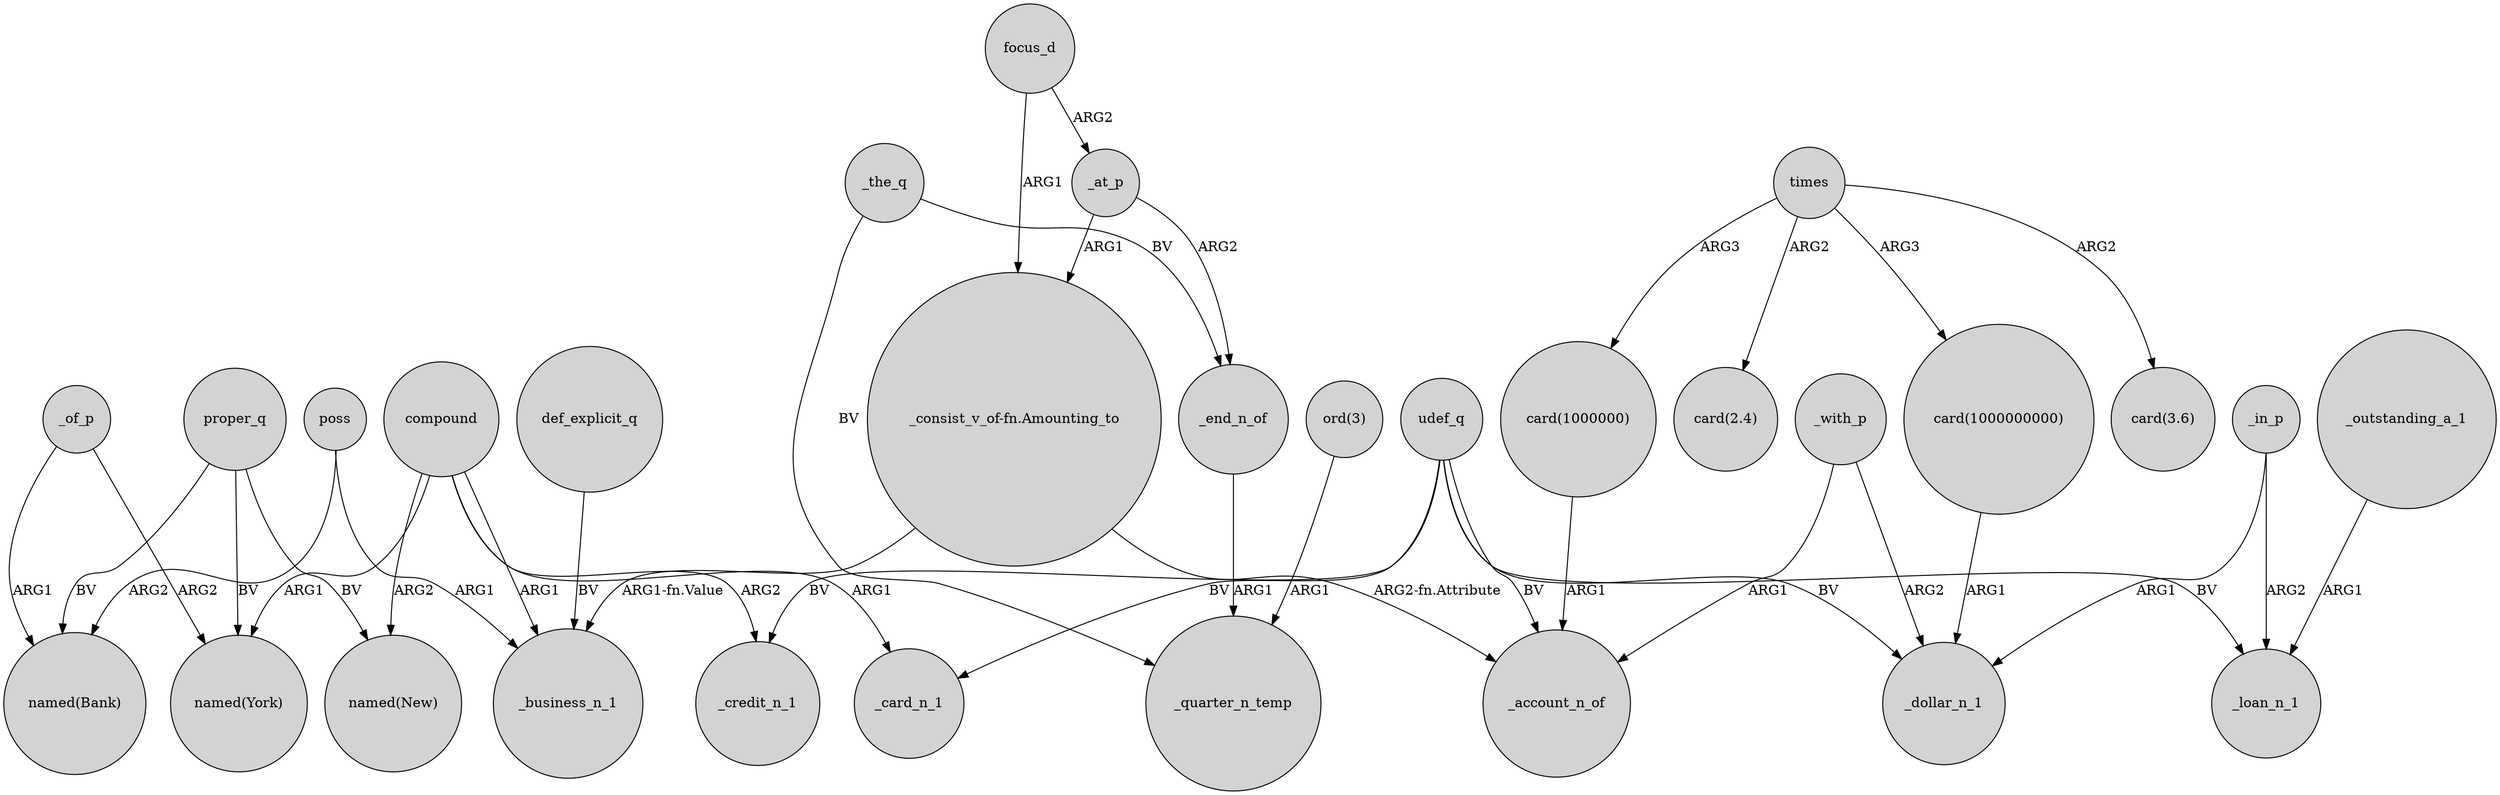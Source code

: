digraph {
	node [shape=circle style=filled]
	"card(1000000)" -> _account_n_of [label=ARG1]
	udef_q -> _card_n_1 [label=BV]
	"card(1000000000)" -> _dollar_n_1 [label=ARG1]
	def_explicit_q -> _business_n_1 [label=BV]
	_at_p -> _end_n_of [label=ARG2]
	poss -> _business_n_1 [label=ARG1]
	compound -> _card_n_1 [label=ARG1]
	"ord(3)" -> _quarter_n_temp [label=ARG1]
	compound -> "named(New)" [label=ARG2]
	udef_q -> _loan_n_1 [label=BV]
	proper_q -> "named(New)" [label=BV]
	_the_q -> _quarter_n_temp [label=BV]
	focus_d -> "_consist_v_of-fn.Amounting_to" [label=ARG1]
	times -> "card(1000000)" [label=ARG3]
	udef_q -> _account_n_of [label=BV]
	times -> "card(1000000000)" [label=ARG3]
	_at_p -> "_consist_v_of-fn.Amounting_to" [label=ARG1]
	"_consist_v_of-fn.Amounting_to" -> _business_n_1 [label="ARG1-fn.Value"]
	focus_d -> _at_p [label=ARG2]
	poss -> "named(Bank)" [label=ARG2]
	_of_p -> "named(Bank)" [label=ARG1]
	proper_q -> "named(York)" [label=BV]
	_with_p -> _account_n_of [label=ARG1]
	_in_p -> _dollar_n_1 [label=ARG1]
	_with_p -> _dollar_n_1 [label=ARG2]
	_in_p -> _loan_n_1 [label=ARG2]
	udef_q -> _dollar_n_1 [label=BV]
	compound -> _credit_n_1 [label=ARG2]
	times -> "card(3.6)" [label=ARG2]
	udef_q -> _credit_n_1 [label=BV]
	"_consist_v_of-fn.Amounting_to" -> _account_n_of [label="ARG2-fn.Attribute"]
	compound -> "named(York)" [label=ARG1]
	compound -> _business_n_1 [label=ARG1]
	_outstanding_a_1 -> _loan_n_1 [label=ARG1]
	times -> "card(2.4)" [label=ARG2]
	_of_p -> "named(York)" [label=ARG2]
	_end_n_of -> _quarter_n_temp [label=ARG1]
	_the_q -> _end_n_of [label=BV]
	proper_q -> "named(Bank)" [label=BV]
}
